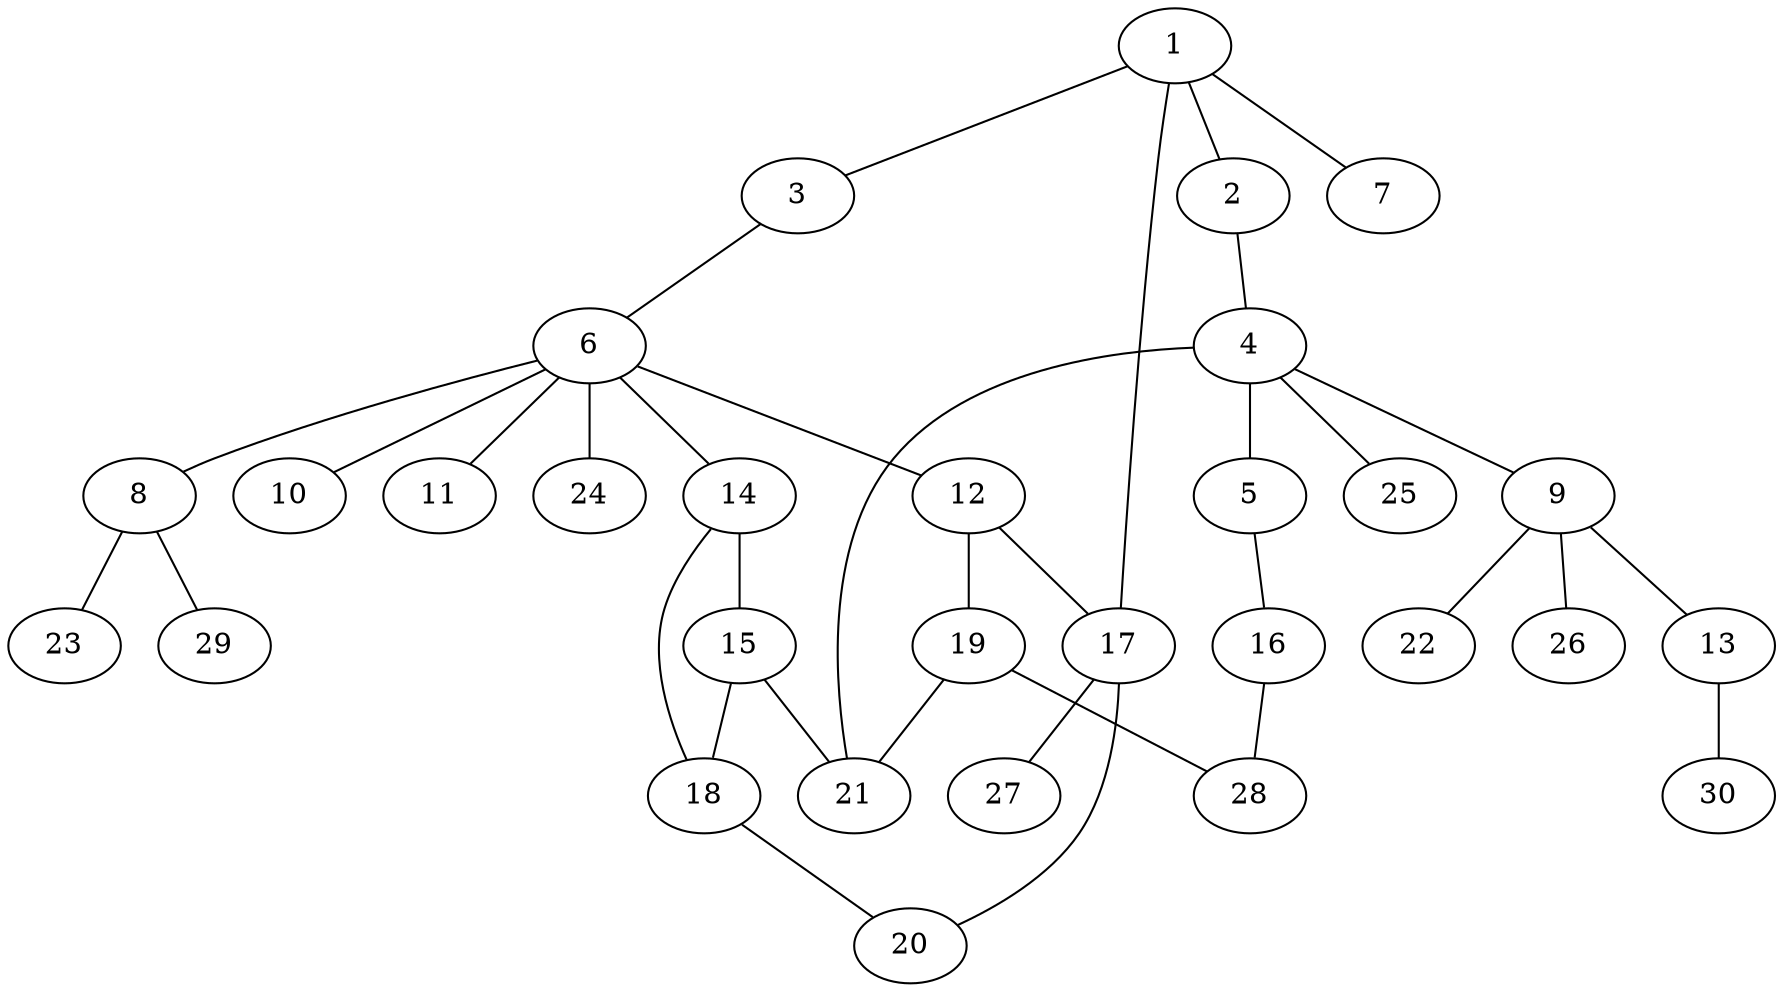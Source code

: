 graph graphname {1--2
1--3
1--7
1--17
2--4
3--6
4--5
4--9
4--21
4--25
5--16
6--8
6--10
6--11
6--12
6--14
6--24
8--23
8--29
9--13
9--22
9--26
12--17
12--19
13--30
14--15
14--18
15--18
15--21
16--28
17--20
17--27
18--20
19--21
19--28
}